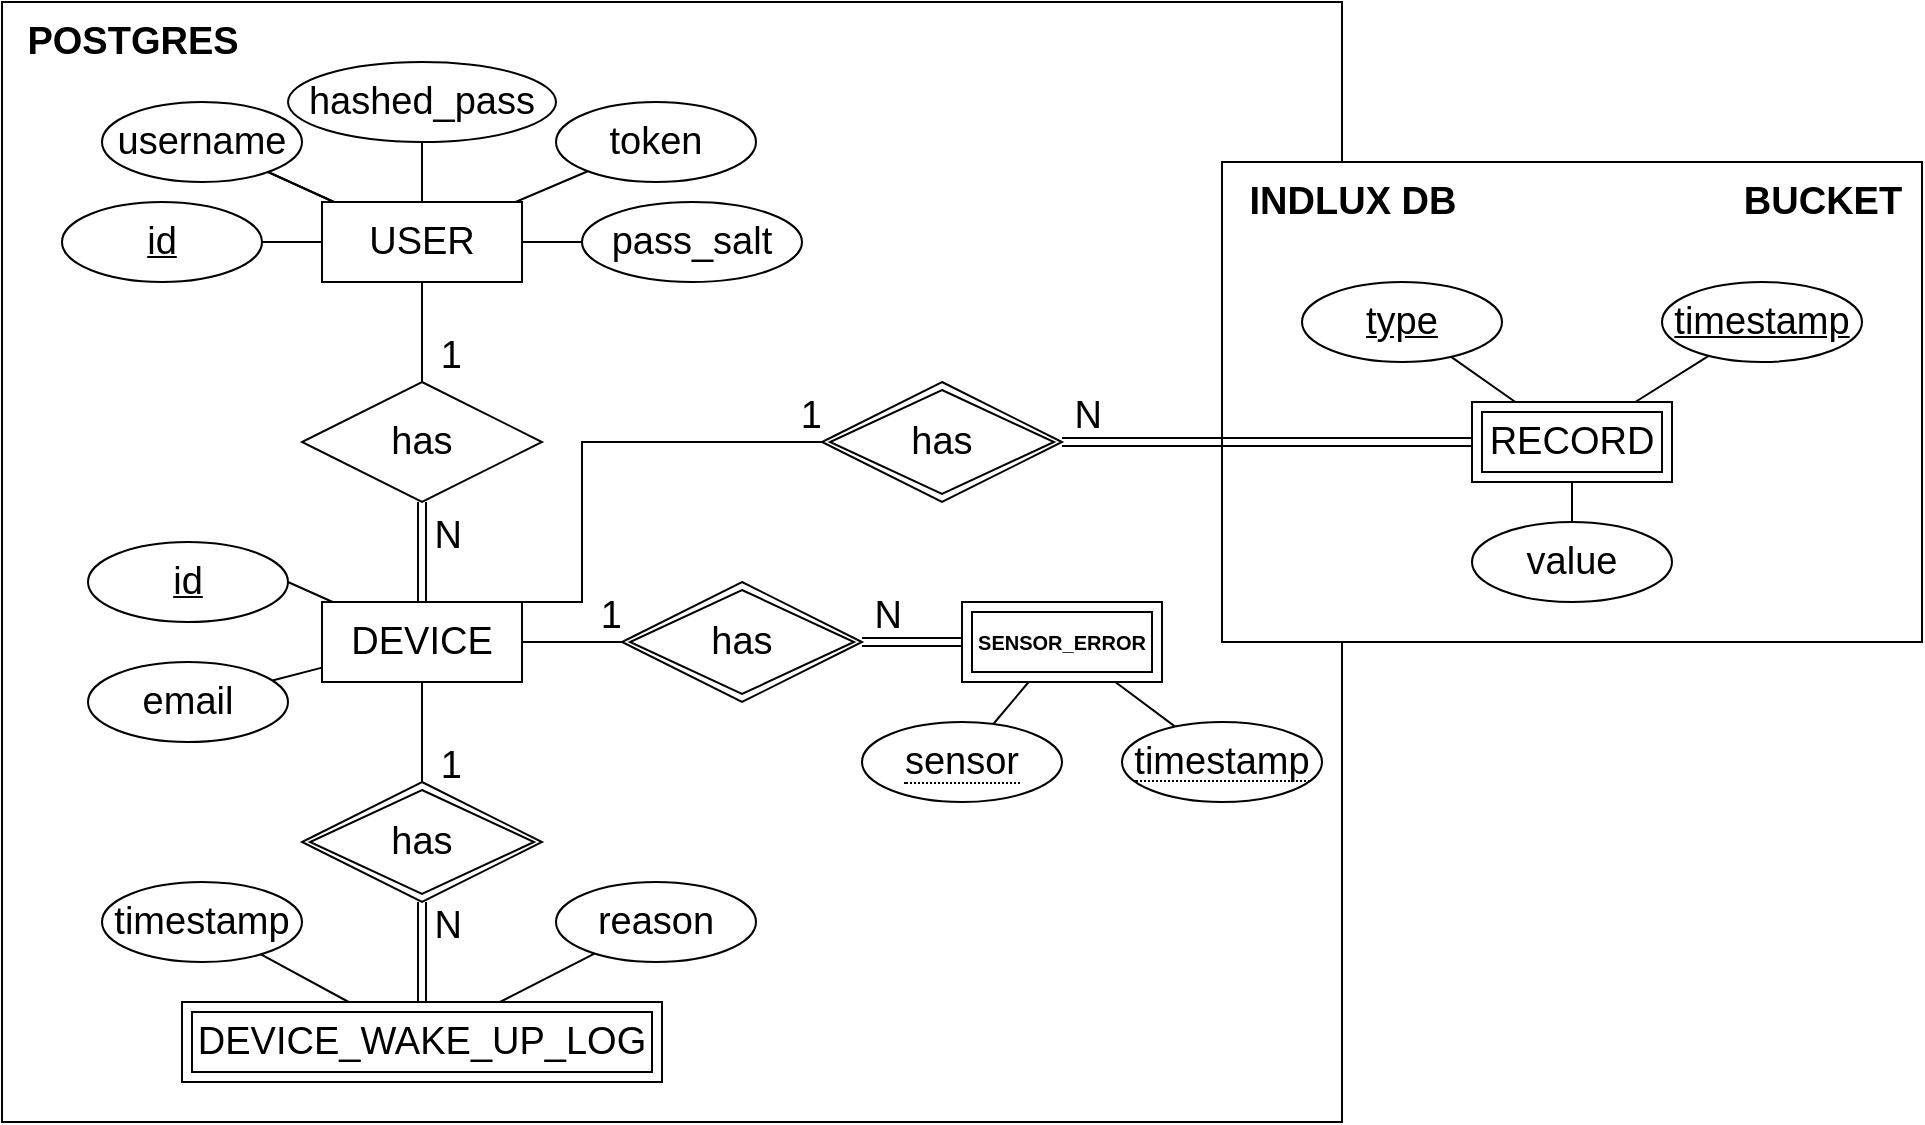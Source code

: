 <mxfile version="21.2.8" type="device">
  <diagram name="Página-1" id="EMFpKlAKQNcZi5i-DLMq">
    <mxGraphModel dx="1050" dy="621" grid="1" gridSize="10" guides="1" tooltips="1" connect="1" arrows="1" fold="1" page="1" pageScale="1" pageWidth="827" pageHeight="1169" math="0" shadow="0">
      <root>
        <mxCell id="0" />
        <mxCell id="1" parent="0" />
        <mxCell id="aIM59V2Fp9XYHkJCt6Y0-61" value="" style="rounded=0;whiteSpace=wrap;html=1;" parent="1" vertex="1">
          <mxGeometry x="160" y="60" width="670" height="560" as="geometry" />
        </mxCell>
        <mxCell id="aIM59V2Fp9XYHkJCt6Y0-1" value="" style="endArrow=none;html=1;rounded=0;exitX=1;exitY=0.5;exitDx=0;exitDy=0;" parent="1" source="aIM59V2Fp9XYHkJCt6Y0-25" target="aIM59V2Fp9XYHkJCt6Y0-24" edge="1">
          <mxGeometry relative="1" as="geometry">
            <mxPoint x="317.471" y="470.225" as="sourcePoint" />
            <mxPoint x="344" y="400" as="targetPoint" />
          </mxGeometry>
        </mxCell>
        <mxCell id="aIM59V2Fp9XYHkJCt6Y0-2" value="" style="endArrow=none;html=1;rounded=0;" parent="1" source="aIM59V2Fp9XYHkJCt6Y0-3" target="aIM59V2Fp9XYHkJCt6Y0-24" edge="1">
          <mxGeometry relative="1" as="geometry">
            <mxPoint x="417.117" y="309.325" as="sourcePoint" />
            <mxPoint x="388.182" y="400" as="targetPoint" />
          </mxGeometry>
        </mxCell>
        <mxCell id="aIM59V2Fp9XYHkJCt6Y0-3" value="&lt;font style=&quot;font-size: 19px;&quot;&gt;email&lt;/font&gt;" style="ellipse;whiteSpace=wrap;html=1;align=center;" parent="1" vertex="1">
          <mxGeometry x="203" y="390" width="100" height="40" as="geometry" />
        </mxCell>
        <mxCell id="aIM59V2Fp9XYHkJCt6Y0-4" value="&lt;font style=&quot;font-size: 19px;&quot;&gt;USER&lt;/font&gt;" style="whiteSpace=wrap;html=1;align=center;" parent="1" vertex="1">
          <mxGeometry x="320" y="160" width="100" height="40" as="geometry" />
        </mxCell>
        <mxCell id="aIM59V2Fp9XYHkJCt6Y0-5" value="&lt;font style=&quot;font-size: 19px;&quot;&gt;id&lt;/font&gt;" style="ellipse;whiteSpace=wrap;html=1;align=center;fontStyle=4;" parent="1" vertex="1">
          <mxGeometry x="190" y="160" width="100" height="40" as="geometry" />
        </mxCell>
        <mxCell id="aIM59V2Fp9XYHkJCt6Y0-6" value="" style="endArrow=none;html=1;rounded=0;" parent="1" source="aIM59V2Fp9XYHkJCt6Y0-41" target="aIM59V2Fp9XYHkJCt6Y0-4" edge="1">
          <mxGeometry relative="1" as="geometry">
            <mxPoint x="236.75" y="48.844" as="sourcePoint" />
            <mxPoint x="284" y="100" as="targetPoint" />
          </mxGeometry>
        </mxCell>
        <mxCell id="aIM59V2Fp9XYHkJCt6Y0-7" value="" style="endArrow=none;html=1;rounded=0;" parent="1" source="aIM59V2Fp9XYHkJCt6Y0-41" target="aIM59V2Fp9XYHkJCt6Y0-4" edge="1">
          <mxGeometry relative="1" as="geometry">
            <mxPoint x="253.908" y="47.565" as="sourcePoint" />
            <mxPoint x="352.727" y="120" as="targetPoint" />
          </mxGeometry>
        </mxCell>
        <mxCell id="aIM59V2Fp9XYHkJCt6Y0-8" value="" style="endArrow=none;html=1;rounded=0;" parent="1" source="aIM59V2Fp9XYHkJCt6Y0-9" target="aIM59V2Fp9XYHkJCt6Y0-4" edge="1">
          <mxGeometry relative="1" as="geometry">
            <mxPoint x="357.908" y="47.565" as="sourcePoint" />
            <mxPoint x="470.667" y="110" as="targetPoint" />
          </mxGeometry>
        </mxCell>
        <mxCell id="aIM59V2Fp9XYHkJCt6Y0-9" value="&lt;font style=&quot;font-size: 19px;&quot;&gt;hashed_pass&lt;/font&gt;" style="ellipse;whiteSpace=wrap;html=1;align=center;fontSize=12;" parent="1" vertex="1">
          <mxGeometry x="303" y="90" width="134" height="40" as="geometry" />
        </mxCell>
        <mxCell id="aIM59V2Fp9XYHkJCt6Y0-10" value="&lt;font style=&quot;font-size: 19px;&quot;&gt;token&lt;/font&gt;" style="ellipse;whiteSpace=wrap;html=1;align=center;" parent="1" vertex="1">
          <mxGeometry x="437" y="110" width="100" height="40" as="geometry" />
        </mxCell>
        <mxCell id="aIM59V2Fp9XYHkJCt6Y0-11" value="" style="endArrow=none;html=1;rounded=0;" parent="1" source="aIM59V2Fp9XYHkJCt6Y0-10" target="aIM59V2Fp9XYHkJCt6Y0-4" edge="1">
          <mxGeometry relative="1" as="geometry">
            <mxPoint x="490.471" y="57.647" as="sourcePoint" />
            <mxPoint x="406.8" y="120" as="targetPoint" />
          </mxGeometry>
        </mxCell>
        <mxCell id="aIM59V2Fp9XYHkJCt6Y0-12" value="" style="endArrow=none;html=1;rounded=0;" parent="1" source="aIM59V2Fp9XYHkJCt6Y0-4" target="aIM59V2Fp9XYHkJCt6Y0-26" edge="1">
          <mxGeometry relative="1" as="geometry">
            <mxPoint x="340" y="240" as="sourcePoint" />
            <mxPoint x="370" y="220" as="targetPoint" />
          </mxGeometry>
        </mxCell>
        <mxCell id="aIM59V2Fp9XYHkJCt6Y0-13" value="&lt;font style=&quot;font-size: 19px;&quot;&gt;1&lt;/font&gt;" style="resizable=0;html=1;align=right;verticalAlign=bottom;" parent="aIM59V2Fp9XYHkJCt6Y0-12" connectable="0" vertex="1">
          <mxGeometry x="1" relative="1" as="geometry">
            <mxPoint x="20" as="offset" />
          </mxGeometry>
        </mxCell>
        <mxCell id="aIM59V2Fp9XYHkJCt6Y0-14" value="&lt;font style=&quot;font-size: 19px;&quot;&gt;1&lt;/font&gt;" style="resizable=0;html=1;align=right;verticalAlign=bottom;" parent="aIM59V2Fp9XYHkJCt6Y0-12" connectable="0" vertex="1">
          <mxGeometry x="1" relative="1" as="geometry">
            <mxPoint x="20" y="205" as="offset" />
          </mxGeometry>
        </mxCell>
        <mxCell id="aIM59V2Fp9XYHkJCt6Y0-15" value="&lt;font style=&quot;font-size: 19px;&quot;&gt;1&lt;/font&gt;" style="resizable=0;html=1;align=right;verticalAlign=bottom;" parent="aIM59V2Fp9XYHkJCt6Y0-12" connectable="0" vertex="1">
          <mxGeometry x="1" relative="1" as="geometry">
            <mxPoint x="100" y="130" as="offset" />
          </mxGeometry>
        </mxCell>
        <mxCell id="aIM59V2Fp9XYHkJCt6Y0-63" value="&lt;font style=&quot;font-size: 19px;&quot;&gt;1&lt;/font&gt;" style="resizable=0;html=1;align=right;verticalAlign=bottom;" parent="aIM59V2Fp9XYHkJCt6Y0-12" connectable="0" vertex="1">
          <mxGeometry x="1" relative="1" as="geometry">
            <mxPoint x="200" y="30" as="offset" />
          </mxGeometry>
        </mxCell>
        <mxCell id="aIM59V2Fp9XYHkJCt6Y0-16" value="" style="endArrow=none;html=1;rounded=0;shape=link;exitX=0.5;exitY=0;exitDx=0;exitDy=0;" parent="1" source="aIM59V2Fp9XYHkJCt6Y0-24" target="aIM59V2Fp9XYHkJCt6Y0-26" edge="1">
          <mxGeometry relative="1" as="geometry">
            <mxPoint x="370" y="360" as="sourcePoint" />
            <mxPoint x="370" y="280" as="targetPoint" />
          </mxGeometry>
        </mxCell>
        <mxCell id="aIM59V2Fp9XYHkJCt6Y0-17" value="&lt;font style=&quot;font-size: 19px;&quot;&gt;N&lt;/font&gt;" style="resizable=0;html=1;align=right;verticalAlign=bottom;" parent="aIM59V2Fp9XYHkJCt6Y0-16" connectable="0" vertex="1">
          <mxGeometry x="1" relative="1" as="geometry">
            <mxPoint x="20" y="30" as="offset" />
          </mxGeometry>
        </mxCell>
        <mxCell id="aIM59V2Fp9XYHkJCt6Y0-18" value="&lt;font style=&quot;font-size: 19px;&quot;&gt;N&lt;/font&gt;" style="resizable=0;html=1;align=right;verticalAlign=bottom;" parent="aIM59V2Fp9XYHkJCt6Y0-16" connectable="0" vertex="1">
          <mxGeometry x="1" relative="1" as="geometry">
            <mxPoint x="240" y="70" as="offset" />
          </mxGeometry>
        </mxCell>
        <mxCell id="aIM59V2Fp9XYHkJCt6Y0-19" value="&lt;font style=&quot;font-size: 19px;&quot;&gt;N&lt;/font&gt;" style="resizable=0;html=1;align=right;verticalAlign=bottom;" parent="aIM59V2Fp9XYHkJCt6Y0-16" connectable="0" vertex="1">
          <mxGeometry x="1" relative="1" as="geometry">
            <mxPoint x="20" y="225" as="offset" />
          </mxGeometry>
        </mxCell>
        <mxCell id="aIM59V2Fp9XYHkJCt6Y0-64" value="&lt;font style=&quot;font-size: 19px;&quot;&gt;N&lt;/font&gt;" style="resizable=0;html=1;align=right;verticalAlign=bottom;" parent="aIM59V2Fp9XYHkJCt6Y0-16" connectable="0" vertex="1">
          <mxGeometry x="1" relative="1" as="geometry">
            <mxPoint x="340" y="-30" as="offset" />
          </mxGeometry>
        </mxCell>
        <mxCell id="aIM59V2Fp9XYHkJCt6Y0-20" value="&lt;font style=&quot;font-size: 19px;&quot;&gt;pass_salt&lt;/font&gt;" style="ellipse;whiteSpace=wrap;html=1;align=center;" parent="1" vertex="1">
          <mxGeometry x="450" y="160" width="110" height="40" as="geometry" />
        </mxCell>
        <mxCell id="aIM59V2Fp9XYHkJCt6Y0-21" value="" style="endArrow=none;html=1;rounded=0;" parent="1" source="aIM59V2Fp9XYHkJCt6Y0-20" target="aIM59V2Fp9XYHkJCt6Y0-4" edge="1">
          <mxGeometry relative="1" as="geometry">
            <mxPoint x="572.291" y="117.647" as="sourcePoint" />
            <mxPoint x="490.002" y="170" as="targetPoint" />
          </mxGeometry>
        </mxCell>
        <mxCell id="aIM59V2Fp9XYHkJCt6Y0-22" style="edgeStyle=orthogonalEdgeStyle;rounded=0;orthogonalLoop=1;jettySize=auto;html=1;endArrow=none;endFill=0;" parent="1" source="aIM59V2Fp9XYHkJCt6Y0-24" target="aIM59V2Fp9XYHkJCt6Y0-29" edge="1">
          <mxGeometry relative="1" as="geometry">
            <mxPoint x="525" y="380" as="targetPoint" />
          </mxGeometry>
        </mxCell>
        <mxCell id="aIM59V2Fp9XYHkJCt6Y0-23" style="edgeStyle=orthogonalEdgeStyle;rounded=0;orthogonalLoop=1;jettySize=auto;html=1;endArrow=none;endFill=0;" parent="1" source="aIM59V2Fp9XYHkJCt6Y0-24" target="aIM59V2Fp9XYHkJCt6Y0-34" edge="1">
          <mxGeometry relative="1" as="geometry" />
        </mxCell>
        <mxCell id="aIM59V2Fp9XYHkJCt6Y0-56" style="edgeStyle=orthogonalEdgeStyle;rounded=0;orthogonalLoop=1;jettySize=auto;html=1;exitX=1;exitY=0;exitDx=0;exitDy=0;endArrow=none;endFill=0;" parent="1" source="aIM59V2Fp9XYHkJCt6Y0-24" target="aIM59V2Fp9XYHkJCt6Y0-66" edge="1">
          <mxGeometry relative="1" as="geometry">
            <mxPoint x="570" y="280" as="targetPoint" />
            <Array as="points">
              <mxPoint x="450" y="360" />
              <mxPoint x="450" y="280" />
            </Array>
          </mxGeometry>
        </mxCell>
        <mxCell id="aIM59V2Fp9XYHkJCt6Y0-24" value="&lt;font style=&quot;font-size: 19px;&quot;&gt;DEVICE&lt;/font&gt;" style="whiteSpace=wrap;html=1;align=center;" parent="1" vertex="1">
          <mxGeometry x="320" y="360" width="100" height="40" as="geometry" />
        </mxCell>
        <mxCell id="aIM59V2Fp9XYHkJCt6Y0-25" value="&lt;font style=&quot;font-size: 19px;&quot;&gt;id&lt;/font&gt;" style="ellipse;whiteSpace=wrap;html=1;align=center;fontStyle=4;" parent="1" vertex="1">
          <mxGeometry x="203" y="330" width="100" height="40" as="geometry" />
        </mxCell>
        <mxCell id="aIM59V2Fp9XYHkJCt6Y0-26" value="&lt;font style=&quot;font-size: 19px;&quot;&gt;has&lt;/font&gt;" style="shape=rhombus;perimeter=rhombusPerimeter;whiteSpace=wrap;html=1;align=center;" parent="1" vertex="1">
          <mxGeometry x="310" y="250" width="120" height="60" as="geometry" />
        </mxCell>
        <mxCell id="aIM59V2Fp9XYHkJCt6Y0-27" value="" style="endArrow=none;html=1;rounded=0;" parent="1" source="aIM59V2Fp9XYHkJCt6Y0-30" target="aIM59V2Fp9XYHkJCt6Y0-40" edge="1">
          <mxGeometry relative="1" as="geometry">
            <mxPoint x="740" y="460" as="sourcePoint" />
            <mxPoint x="799.4" y="400" as="targetPoint" />
          </mxGeometry>
        </mxCell>
        <mxCell id="aIM59V2Fp9XYHkJCt6Y0-28" value="" style="endArrow=none;html=1;rounded=0;" parent="1" source="aIM59V2Fp9XYHkJCt6Y0-31" target="aIM59V2Fp9XYHkJCt6Y0-40" edge="1">
          <mxGeometry relative="1" as="geometry">
            <mxPoint x="914" y="480" as="sourcePoint" />
            <mxPoint x="822" y="400" as="targetPoint" />
          </mxGeometry>
        </mxCell>
        <mxCell id="aIM59V2Fp9XYHkJCt6Y0-29" value="has" style="shape=rhombus;double=1;perimeter=rhombusPerimeter;whiteSpace=wrap;html=1;align=center;fontSize=19;" parent="1" vertex="1">
          <mxGeometry x="470" y="350" width="120" height="60" as="geometry" />
        </mxCell>
        <mxCell id="aIM59V2Fp9XYHkJCt6Y0-30" value="&lt;span style=&quot;border-bottom: 1px dotted; font-size: 19px;&quot;&gt;sensor&lt;/span&gt;" style="ellipse;whiteSpace=wrap;html=1;align=center;fontSize=19;" parent="1" vertex="1">
          <mxGeometry x="590" y="420" width="100" height="40" as="geometry" />
        </mxCell>
        <mxCell id="aIM59V2Fp9XYHkJCt6Y0-31" value="&lt;span style=&quot;border-bottom: 1px dotted&quot;&gt;&lt;font style=&quot;font-size: 19px;&quot;&gt;timestamp&lt;/font&gt;&lt;/span&gt;" style="ellipse;whiteSpace=wrap;html=1;align=center;" parent="1" vertex="1">
          <mxGeometry x="720" y="420" width="100" height="40" as="geometry" />
        </mxCell>
        <mxCell id="aIM59V2Fp9XYHkJCt6Y0-32" style="edgeStyle=orthogonalEdgeStyle;rounded=0;orthogonalLoop=1;jettySize=auto;html=1;endArrow=none;endFill=0;shape=link;entryX=0.5;entryY=1;entryDx=0;entryDy=0;" parent="1" source="aIM59V2Fp9XYHkJCt6Y0-33" target="aIM59V2Fp9XYHkJCt6Y0-34" edge="1">
          <mxGeometry relative="1" as="geometry">
            <mxPoint x="550" y="605" as="targetPoint" />
          </mxGeometry>
        </mxCell>
        <mxCell id="aIM59V2Fp9XYHkJCt6Y0-33" value="&lt;font style=&quot;font-size: 19px;&quot;&gt;DEVICE_WAKE_UP_LOG&lt;/font&gt;" style="shape=ext;margin=3;double=1;whiteSpace=wrap;html=1;align=center;fontSize=8;fontStyle=0" parent="1" vertex="1">
          <mxGeometry x="250" y="560" width="240" height="40" as="geometry" />
        </mxCell>
        <mxCell id="aIM59V2Fp9XYHkJCt6Y0-34" value="has" style="shape=rhombus;double=1;perimeter=rhombusPerimeter;whiteSpace=wrap;html=1;align=center;fontSize=19;" parent="1" vertex="1">
          <mxGeometry x="310" y="450" width="120" height="60" as="geometry" />
        </mxCell>
        <mxCell id="aIM59V2Fp9XYHkJCt6Y0-35" value="" style="endArrow=none;html=1;rounded=0;" parent="1" source="aIM59V2Fp9XYHkJCt6Y0-36" target="aIM59V2Fp9XYHkJCt6Y0-33" edge="1">
          <mxGeometry relative="1" as="geometry">
            <mxPoint x="350.137" y="676.694" as="sourcePoint" />
            <mxPoint x="1220" y="635" as="targetPoint" />
          </mxGeometry>
        </mxCell>
        <mxCell id="aIM59V2Fp9XYHkJCt6Y0-36" value="&lt;span style=&quot;font-size: 19px;&quot;&gt;reason&lt;/span&gt;" style="ellipse;whiteSpace=wrap;html=1;align=center;" parent="1" vertex="1">
          <mxGeometry x="437" y="500" width="100" height="40" as="geometry" />
        </mxCell>
        <mxCell id="aIM59V2Fp9XYHkJCt6Y0-37" value="timestamp" style="ellipse;whiteSpace=wrap;html=1;align=center;fontSize=19;" parent="1" vertex="1">
          <mxGeometry x="210" y="500" width="100" height="40" as="geometry" />
        </mxCell>
        <mxCell id="aIM59V2Fp9XYHkJCt6Y0-38" value="" style="endArrow=none;html=1;rounded=0;" parent="1" source="aIM59V2Fp9XYHkJCt6Y0-37" target="aIM59V2Fp9XYHkJCt6Y0-33" edge="1">
          <mxGeometry relative="1" as="geometry">
            <mxPoint x="440" y="695" as="sourcePoint" />
            <mxPoint x="440" y="635" as="targetPoint" />
          </mxGeometry>
        </mxCell>
        <mxCell id="aIM59V2Fp9XYHkJCt6Y0-39" value="" style="edgeStyle=orthogonalEdgeStyle;rounded=0;orthogonalLoop=1;jettySize=auto;html=1;shape=link;" parent="1" source="aIM59V2Fp9XYHkJCt6Y0-29" target="aIM59V2Fp9XYHkJCt6Y0-40" edge="1">
          <mxGeometry relative="1" as="geometry">
            <mxPoint x="610" y="380" as="sourcePoint" />
            <mxPoint x="749" y="380" as="targetPoint" />
          </mxGeometry>
        </mxCell>
        <mxCell id="aIM59V2Fp9XYHkJCt6Y0-40" value="SENSOR_ERROR" style="shape=ext;margin=3;double=1;whiteSpace=wrap;html=1;align=center;fontSize=10;fontStyle=1" parent="1" vertex="1">
          <mxGeometry x="640" y="360" width="100" height="40" as="geometry" />
        </mxCell>
        <mxCell id="aIM59V2Fp9XYHkJCt6Y0-41" value="&lt;font style=&quot;font-size: 19px;&quot;&gt;username&lt;/font&gt;" style="ellipse;whiteSpace=wrap;html=1;align=center;" parent="1" vertex="1">
          <mxGeometry x="210" y="110" width="100" height="40" as="geometry" />
        </mxCell>
        <mxCell id="aIM59V2Fp9XYHkJCt6Y0-42" value="" style="endArrow=none;html=1;rounded=0;entryX=0;entryY=0.5;entryDx=0;entryDy=0;exitX=1;exitY=0.5;exitDx=0;exitDy=0;" parent="1" source="aIM59V2Fp9XYHkJCt6Y0-5" target="aIM59V2Fp9XYHkJCt6Y0-4" edge="1">
          <mxGeometry relative="1" as="geometry">
            <mxPoint x="286" y="154" as="sourcePoint" />
            <mxPoint x="330" y="171" as="targetPoint" />
          </mxGeometry>
        </mxCell>
        <mxCell id="aIM59V2Fp9XYHkJCt6Y0-43" value="" style="rounded=0;whiteSpace=wrap;html=1;" parent="1" vertex="1">
          <mxGeometry x="770" y="140" width="350" height="240" as="geometry" />
        </mxCell>
        <mxCell id="aIM59V2Fp9XYHkJCt6Y0-46" value="" style="endArrow=none;html=1;rounded=0;" parent="1" source="aIM59V2Fp9XYHkJCt6Y0-49" target="aIM59V2Fp9XYHkJCt6Y0-65" edge="1">
          <mxGeometry relative="1" as="geometry">
            <mxPoint x="945" y="230" as="sourcePoint" />
            <mxPoint x="916.667" y="260" as="targetPoint" />
          </mxGeometry>
        </mxCell>
        <mxCell id="aIM59V2Fp9XYHkJCt6Y0-47" value="" style="endArrow=none;html=1;rounded=0;" parent="1" source="aIM59V2Fp9XYHkJCt6Y0-53" target="aIM59V2Fp9XYHkJCt6Y0-65" edge="1">
          <mxGeometry relative="1" as="geometry">
            <mxPoint x="1028.449" y="226.947" as="sourcePoint" />
            <mxPoint x="976.667" y="260" as="targetPoint" />
          </mxGeometry>
        </mxCell>
        <mxCell id="aIM59V2Fp9XYHkJCt6Y0-49" value="type" style="ellipse;whiteSpace=wrap;html=1;align=center;fontStyle=4;fontSize=19;" parent="1" vertex="1">
          <mxGeometry x="810" y="200" width="100" height="40" as="geometry" />
        </mxCell>
        <mxCell id="aIM59V2Fp9XYHkJCt6Y0-50" value="BUCKET" style="text;html=1;align=center;verticalAlign=middle;resizable=0;points=[];autosize=1;strokeColor=none;fillColor=none;fontSize=19;fontStyle=1" parent="1" vertex="1">
          <mxGeometry x="1020" y="140" width="100" height="40" as="geometry" />
        </mxCell>
        <mxCell id="aIM59V2Fp9XYHkJCt6Y0-51" value="value" style="ellipse;whiteSpace=wrap;html=1;align=center;fontSize=19;" parent="1" vertex="1">
          <mxGeometry x="895" y="320" width="100" height="40" as="geometry" />
        </mxCell>
        <mxCell id="aIM59V2Fp9XYHkJCt6Y0-52" value="" style="endArrow=none;html=1;rounded=0;" parent="1" source="aIM59V2Fp9XYHkJCt6Y0-51" target="aIM59V2Fp9XYHkJCt6Y0-65" edge="1">
          <mxGeometry relative="1" as="geometry">
            <mxPoint x="1038" y="237" as="sourcePoint" />
            <mxPoint x="945" y="300" as="targetPoint" />
          </mxGeometry>
        </mxCell>
        <mxCell id="aIM59V2Fp9XYHkJCt6Y0-53" value="timestamp" style="ellipse;whiteSpace=wrap;html=1;align=center;fontStyle=4;fontSize=19;" parent="1" vertex="1">
          <mxGeometry x="990" y="200" width="100" height="40" as="geometry" />
        </mxCell>
        <mxCell id="aIM59V2Fp9XYHkJCt6Y0-57" style="edgeStyle=orthogonalEdgeStyle;rounded=0;orthogonalLoop=1;jettySize=auto;html=1;endArrow=none;endFill=0;shape=link;" parent="1" source="aIM59V2Fp9XYHkJCt6Y0-66" target="aIM59V2Fp9XYHkJCt6Y0-65" edge="1">
          <mxGeometry relative="1" as="geometry">
            <mxPoint x="690" y="280" as="sourcePoint" />
            <mxPoint x="895" y="280" as="targetPoint" />
          </mxGeometry>
        </mxCell>
        <mxCell id="aIM59V2Fp9XYHkJCt6Y0-60" value="INDLUX DB" style="text;html=1;align=center;verticalAlign=middle;resizable=0;points=[];autosize=1;strokeColor=none;fillColor=none;fontSize=19;fontStyle=1" parent="1" vertex="1">
          <mxGeometry x="770" y="140" width="130" height="40" as="geometry" />
        </mxCell>
        <mxCell id="aIM59V2Fp9XYHkJCt6Y0-62" value="POSTGRES" style="text;html=1;align=center;verticalAlign=middle;resizable=0;points=[];autosize=1;strokeColor=none;fillColor=none;fontSize=19;fontStyle=1" parent="1" vertex="1">
          <mxGeometry x="160" y="60" width="130" height="40" as="geometry" />
        </mxCell>
        <mxCell id="aIM59V2Fp9XYHkJCt6Y0-65" value="RECORD" style="shape=ext;margin=3;double=1;whiteSpace=wrap;html=1;align=center;fontSize=19;" parent="1" vertex="1">
          <mxGeometry x="895" y="260" width="100" height="40" as="geometry" />
        </mxCell>
        <mxCell id="aIM59V2Fp9XYHkJCt6Y0-66" value="has" style="shape=rhombus;double=1;perimeter=rhombusPerimeter;whiteSpace=wrap;html=1;align=center;fontSize=19;" parent="1" vertex="1">
          <mxGeometry x="570" y="250" width="120" height="60" as="geometry" />
        </mxCell>
      </root>
    </mxGraphModel>
  </diagram>
</mxfile>
